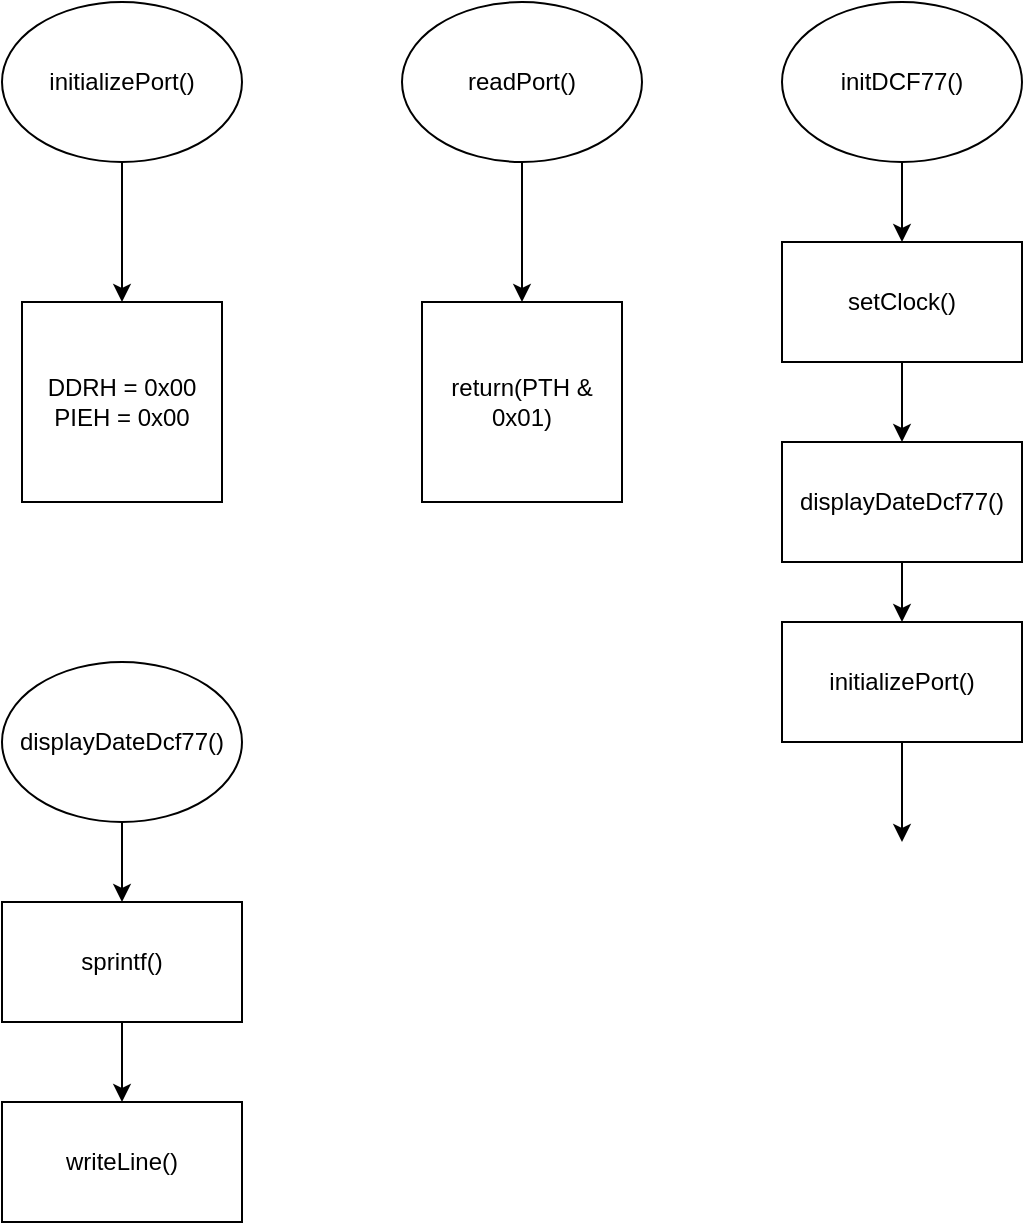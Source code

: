 <mxfile version="27.1.6">
  <diagram name="Seite-1" id="vKhFG0yD0sFM96mjJ53Z">
    <mxGraphModel dx="1375" dy="751" grid="1" gridSize="10" guides="1" tooltips="1" connect="1" arrows="1" fold="1" page="1" pageScale="1" pageWidth="827" pageHeight="1169" math="0" shadow="0">
      <root>
        <mxCell id="0" />
        <mxCell id="1" parent="0" />
        <mxCell id="20T_Re2GiVwvicuBMbkh-1" value="initializePort()" style="ellipse;whiteSpace=wrap;html=1;" parent="1" vertex="1">
          <mxGeometry x="80" y="40" width="120" height="80" as="geometry" />
        </mxCell>
        <mxCell id="20T_Re2GiVwvicuBMbkh-2" value="DDRH = 0x00&lt;div&gt;PIEH = 0x00&lt;/div&gt;" style="whiteSpace=wrap;html=1;aspect=fixed;" parent="1" vertex="1">
          <mxGeometry x="90" y="190" width="100" height="100" as="geometry" />
        </mxCell>
        <mxCell id="20T_Re2GiVwvicuBMbkh-3" value="" style="endArrow=classic;html=1;rounded=0;exitX=0.5;exitY=1;exitDx=0;exitDy=0;" parent="1" source="20T_Re2GiVwvicuBMbkh-1" target="20T_Re2GiVwvicuBMbkh-2" edge="1">
          <mxGeometry width="50" height="50" relative="1" as="geometry">
            <mxPoint x="390" y="360" as="sourcePoint" />
            <mxPoint x="440" y="310" as="targetPoint" />
          </mxGeometry>
        </mxCell>
        <mxCell id="20T_Re2GiVwvicuBMbkh-4" value="readPort()" style="ellipse;whiteSpace=wrap;html=1;" parent="1" vertex="1">
          <mxGeometry x="280" y="40" width="120" height="80" as="geometry" />
        </mxCell>
        <mxCell id="20T_Re2GiVwvicuBMbkh-5" value="return(PTH &amp;amp; 0x01)" style="whiteSpace=wrap;html=1;aspect=fixed;" parent="1" vertex="1">
          <mxGeometry x="290" y="190" width="100" height="100" as="geometry" />
        </mxCell>
        <mxCell id="20T_Re2GiVwvicuBMbkh-6" value="" style="endArrow=classic;html=1;rounded=0;exitX=0.5;exitY=1;exitDx=0;exitDy=0;" parent="1" source="20T_Re2GiVwvicuBMbkh-4" target="20T_Re2GiVwvicuBMbkh-5" edge="1">
          <mxGeometry width="50" height="50" relative="1" as="geometry">
            <mxPoint x="390" y="460" as="sourcePoint" />
            <mxPoint x="440" y="410" as="targetPoint" />
          </mxGeometry>
        </mxCell>
        <mxCell id="20T_Re2GiVwvicuBMbkh-7" value="initDCF77()" style="ellipse;whiteSpace=wrap;html=1;" parent="1" vertex="1">
          <mxGeometry x="470" y="40" width="120" height="80" as="geometry" />
        </mxCell>
        <mxCell id="20T_Re2GiVwvicuBMbkh-10" value="initializePort()" style="rounded=0;whiteSpace=wrap;html=1;" parent="1" vertex="1">
          <mxGeometry x="470" y="350" width="120" height="60" as="geometry" />
        </mxCell>
        <mxCell id="20T_Re2GiVwvicuBMbkh-17" value="setClock()" style="rounded=0;whiteSpace=wrap;html=1;" parent="1" vertex="1">
          <mxGeometry x="470" y="160" width="120" height="60" as="geometry" />
        </mxCell>
        <mxCell id="20T_Re2GiVwvicuBMbkh-18" value="" style="endArrow=classic;html=1;rounded=0;exitX=0.5;exitY=1;exitDx=0;exitDy=0;" parent="1" source="20T_Re2GiVwvicuBMbkh-17" target="20T_Re2GiVwvicuBMbkh-20" edge="1">
          <mxGeometry width="50" height="50" relative="1" as="geometry">
            <mxPoint x="775" y="460" as="sourcePoint" />
            <mxPoint x="465" y="260" as="targetPoint" />
          </mxGeometry>
        </mxCell>
        <mxCell id="20T_Re2GiVwvicuBMbkh-19" value="" style="endArrow=classic;html=1;rounded=0;exitX=0.5;exitY=1;exitDx=0;exitDy=0;entryX=0.5;entryY=0;entryDx=0;entryDy=0;" parent="1" source="20T_Re2GiVwvicuBMbkh-7" target="20T_Re2GiVwvicuBMbkh-17" edge="1">
          <mxGeometry width="50" height="50" relative="1" as="geometry">
            <mxPoint x="775" y="370" as="sourcePoint" />
            <mxPoint x="825" y="320" as="targetPoint" />
          </mxGeometry>
        </mxCell>
        <mxCell id="20T_Re2GiVwvicuBMbkh-20" value="displayDateDcf77()" style="rounded=0;whiteSpace=wrap;html=1;" parent="1" vertex="1">
          <mxGeometry x="470" y="260" width="120" height="60" as="geometry" />
        </mxCell>
        <mxCell id="20T_Re2GiVwvicuBMbkh-21" value="" style="endArrow=classic;html=1;rounded=0;exitX=0.5;exitY=1;exitDx=0;exitDy=0;" parent="1" source="20T_Re2GiVwvicuBMbkh-20" edge="1">
          <mxGeometry width="50" height="50" relative="1" as="geometry">
            <mxPoint x="775" y="370" as="sourcePoint" />
            <mxPoint x="530" y="350" as="targetPoint" />
          </mxGeometry>
        </mxCell>
        <mxCell id="TnjBlHtygcJkob4pzeRT-1" value="" style="endArrow=classic;html=1;rounded=0;exitX=0.5;exitY=1;exitDx=0;exitDy=0;" edge="1" parent="1" source="20T_Re2GiVwvicuBMbkh-10">
          <mxGeometry width="50" height="50" relative="1" as="geometry">
            <mxPoint x="780" y="360" as="sourcePoint" />
            <mxPoint x="530" y="460" as="targetPoint" />
          </mxGeometry>
        </mxCell>
        <mxCell id="TnjBlHtygcJkob4pzeRT-5" value="" style="edgeStyle=orthogonalEdgeStyle;rounded=0;orthogonalLoop=1;jettySize=auto;html=1;" edge="1" parent="1" source="TnjBlHtygcJkob4pzeRT-2" target="TnjBlHtygcJkob4pzeRT-3">
          <mxGeometry relative="1" as="geometry" />
        </mxCell>
        <mxCell id="TnjBlHtygcJkob4pzeRT-2" value="displayDateDcf77()" style="ellipse;whiteSpace=wrap;html=1;" vertex="1" parent="1">
          <mxGeometry x="80" y="370" width="120" height="80" as="geometry" />
        </mxCell>
        <mxCell id="TnjBlHtygcJkob4pzeRT-6" value="" style="edgeStyle=orthogonalEdgeStyle;rounded=0;orthogonalLoop=1;jettySize=auto;html=1;" edge="1" parent="1" source="TnjBlHtygcJkob4pzeRT-3" target="TnjBlHtygcJkob4pzeRT-4">
          <mxGeometry relative="1" as="geometry" />
        </mxCell>
        <mxCell id="TnjBlHtygcJkob4pzeRT-3" value="sprintf()" style="rounded=0;whiteSpace=wrap;html=1;" vertex="1" parent="1">
          <mxGeometry x="80" y="490" width="120" height="60" as="geometry" />
        </mxCell>
        <mxCell id="TnjBlHtygcJkob4pzeRT-4" value="writeLine()" style="rounded=0;whiteSpace=wrap;html=1;" vertex="1" parent="1">
          <mxGeometry x="80" y="590" width="120" height="60" as="geometry" />
        </mxCell>
      </root>
    </mxGraphModel>
  </diagram>
</mxfile>
